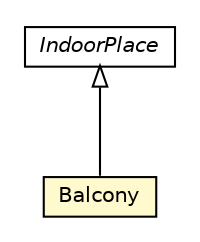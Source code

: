 #!/usr/local/bin/dot
#
# Class diagram 
# Generated by UMLGraph version R5_6-24-gf6e263 (http://www.umlgraph.org/)
#

digraph G {
	edge [fontname="Helvetica",fontsize=10,labelfontname="Helvetica",labelfontsize=10];
	node [fontname="Helvetica",fontsize=10,shape=plaintext];
	nodesep=0.25;
	ranksep=0.5;
	// org.universAAL.ontology.location.indoor.IndoorPlace
	c71100 [label=<<table title="org.universAAL.ontology.location.indoor.IndoorPlace" border="0" cellborder="1" cellspacing="0" cellpadding="2" port="p" href="./IndoorPlace.html">
		<tr><td><table border="0" cellspacing="0" cellpadding="1">
<tr><td align="center" balign="center"><font face="Helvetica-Oblique"> IndoorPlace </font></td></tr>
		</table></td></tr>
		</table>>, URL="./IndoorPlace.html", fontname="Helvetica", fontcolor="black", fontsize=10.0];
	// org.universAAL.ontology.location.indoor.Balcony
	c71105 [label=<<table title="org.universAAL.ontology.location.indoor.Balcony" border="0" cellborder="1" cellspacing="0" cellpadding="2" port="p" bgcolor="lemonChiffon" href="./Balcony.html">
		<tr><td><table border="0" cellspacing="0" cellpadding="1">
<tr><td align="center" balign="center"> Balcony </td></tr>
		</table></td></tr>
		</table>>, URL="./Balcony.html", fontname="Helvetica", fontcolor="black", fontsize=10.0];
	//org.universAAL.ontology.location.indoor.Balcony extends org.universAAL.ontology.location.indoor.IndoorPlace
	c71100:p -> c71105:p [dir=back,arrowtail=empty];
}

